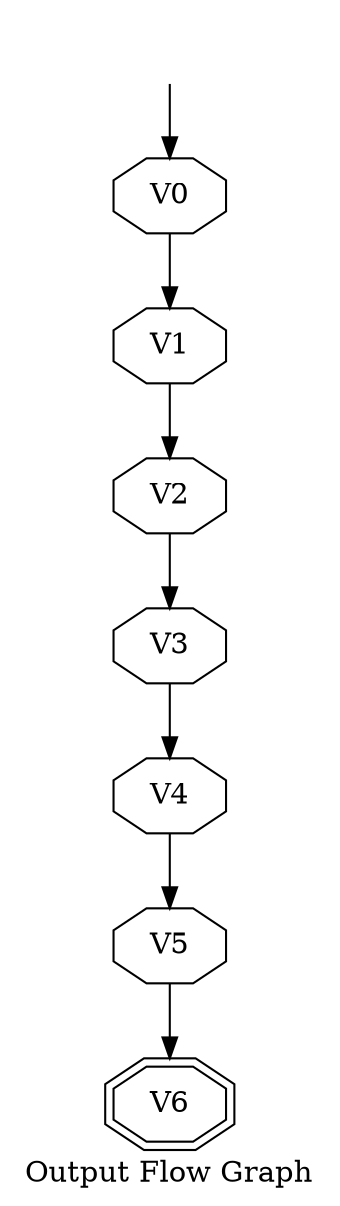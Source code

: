digraph OFG {
  rankdir=TB;
  V2 [label = "V2", shape = "octagon"];
  V5 [label = "V5", shape = "octagon"];
  V1 [label = "V1", shape = "octagon"];
  V4 [label = "V4", shape = "octagon"];
  V3 [label = "V3", shape = "octagon"];
  V6 [label = "V6", shape = "octagon", shape = "doubleoctagon"];
  V0 [label = "V0", shape = "octagon", ];
  V2 -> V3;
  V5 -> V6;
  V1 -> V2;
  V4 -> V5;
  V3 -> V4;
  V0FakedSrc [ label="", shape="none" ];
  V0FakedSrc -> V0;
  V0 -> V1;
  label="Output Flow Graph";
}
